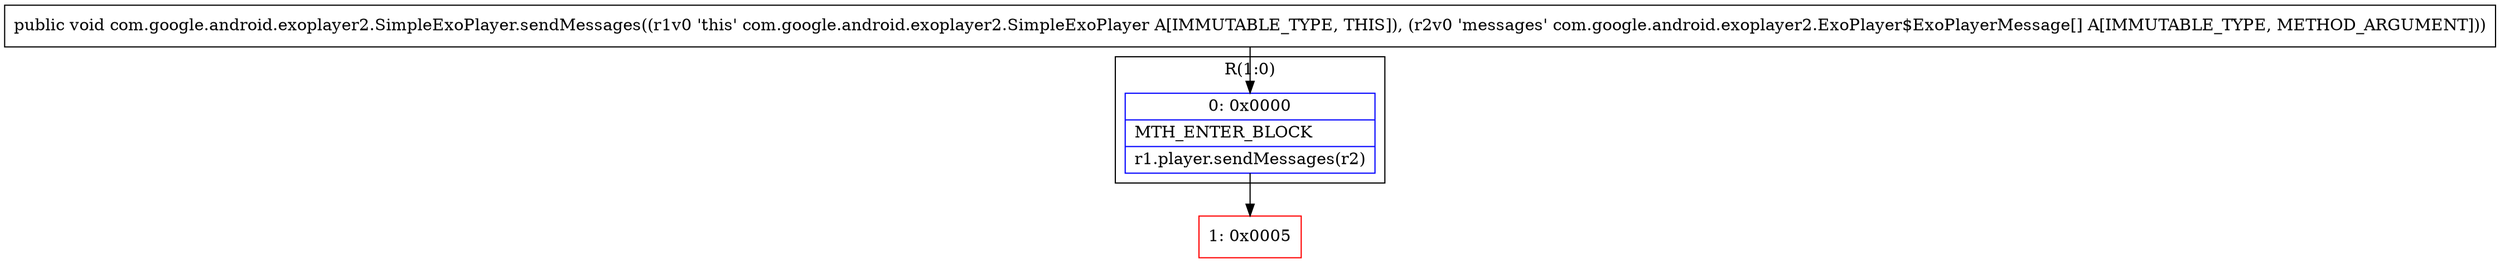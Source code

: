 digraph "CFG forcom.google.android.exoplayer2.SimpleExoPlayer.sendMessages([Lcom\/google\/android\/exoplayer2\/ExoPlayer$ExoPlayerMessage;)V" {
subgraph cluster_Region_1349039532 {
label = "R(1:0)";
node [shape=record,color=blue];
Node_0 [shape=record,label="{0\:\ 0x0000|MTH_ENTER_BLOCK\l|r1.player.sendMessages(r2)\l}"];
}
Node_1 [shape=record,color=red,label="{1\:\ 0x0005}"];
MethodNode[shape=record,label="{public void com.google.android.exoplayer2.SimpleExoPlayer.sendMessages((r1v0 'this' com.google.android.exoplayer2.SimpleExoPlayer A[IMMUTABLE_TYPE, THIS]), (r2v0 'messages' com.google.android.exoplayer2.ExoPlayer$ExoPlayerMessage[] A[IMMUTABLE_TYPE, METHOD_ARGUMENT])) }"];
MethodNode -> Node_0;
Node_0 -> Node_1;
}

